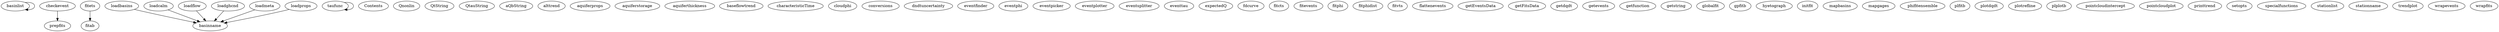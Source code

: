 /* Created by mdot for Matlab */
digraph m2html {
  basinlist -> basinlist;
  checkevent -> prepfits;
  fitets -> fitab;
  loadbasins -> basinname;
  loadcalm -> basinname;
  loadflow -> basinname;
  loadghcnd -> basinname;
  loadmeta -> basinname;
  loadprops -> basinname;
  taufunc -> taufunc;

  Contents [URL="Contents.html"];
  Qnonlin [URL="Qnonlin.html"];
  QtString [URL="QtString.html"];
  QtauString [URL="QtauString.html"];
  aQbString [URL="aQbString.html"];
  alttrend [URL="alttrend.html"];
  aquiferprops [URL="aquiferprops.html"];
  aquiferstorage [URL="aquiferstorage.html"];
  aquiferthickness [URL="aquiferthickness.html"];
  baseflowtrend [URL="baseflowtrend.html"];
  basinlist [URL="basinlist.html"];
  basinname [URL="basinname.html"];
  characteristicTime [URL="characteristicTime.html"];
  checkevent [URL="checkevent.html"];
  cloudphi [URL="cloudphi.html"];
  conversions [URL="conversions.html"];
  dndtuncertainty [URL="dndtuncertainty.html"];
  eventfinder [URL="eventfinder.html"];
  eventphi [URL="eventphi.html"];
  eventpicker [URL="eventpicker.html"];
  eventplotter [URL="eventplotter.html"];
  eventsplitter [URL="eventsplitter.html"];
  eventtau [URL="eventtau.html"];
  expectedQ [URL="expectedQ.html"];
  fdcurve [URL="fdcurve.html"];
  fitab [URL="fitab.html"];
  fitcts [URL="fitcts.html"];
  fitets [URL="fitets.html"];
  fitevents [URL="fitevents.html"];
  fitphi [URL="fitphi.html"];
  fitphidist [URL="fitphidist.html"];
  fitvts [URL="fitvts.html"];
  flattenevents [URL="flattenevents.html"];
  getEventsData [URL="getEventsData.html"];
  getFitsData [URL="getFitsData.html"];
  getdqdt [URL="getdqdt.html"];
  getevents [URL="getevents.html"];
  getfunction [URL="getfunction.html"];
  getstring [URL="getstring.html"];
  globalfit [URL="globalfit.html"];
  gpfitb [URL="gpfitb.html"];
  hyetograph [URL="hyetograph.html"];
  initfit [URL="initfit.html"];
  loadbasins [URL="loadbasins.html"];
  loadcalm [URL="loadcalm.html"];
  loadflow [URL="loadflow.html"];
  loadghcnd [URL="loadghcnd.html"];
  loadmeta [URL="loadmeta.html"];
  loadprops [URL="loadprops.html"];
  mapbasins [URL="mapbasins.html"];
  mapgages [URL="mapgages.html"];
  phifitensemble [URL="phifitensemble.html"];
  plfitb [URL="plfitb.html"];
  plotdqdt [URL="plotdqdt.html"];
  plotrefline [URL="plotrefline.html"];
  plplotb [URL="plplotb.html"];
  pointcloudintercept [URL="pointcloudintercept.html"];
  pointcloudplot [URL="pointcloudplot.html"];
  prepfits [URL="prepfits.html"];
  printtrend [URL="printtrend.html"];
  setopts [URL="setopts.html"];
  specialfunctions [URL="specialfunctions.html"];
  stationlist [URL="stationlist.html"];
  stationname [URL="stationname.html"];
  taufunc [URL="taufunc.html"];
  trendplot [URL="trendplot.html"];
  wrapevents [URL="wrapevents.html"];
  wrapfits [URL="wrapfits.html"];
}